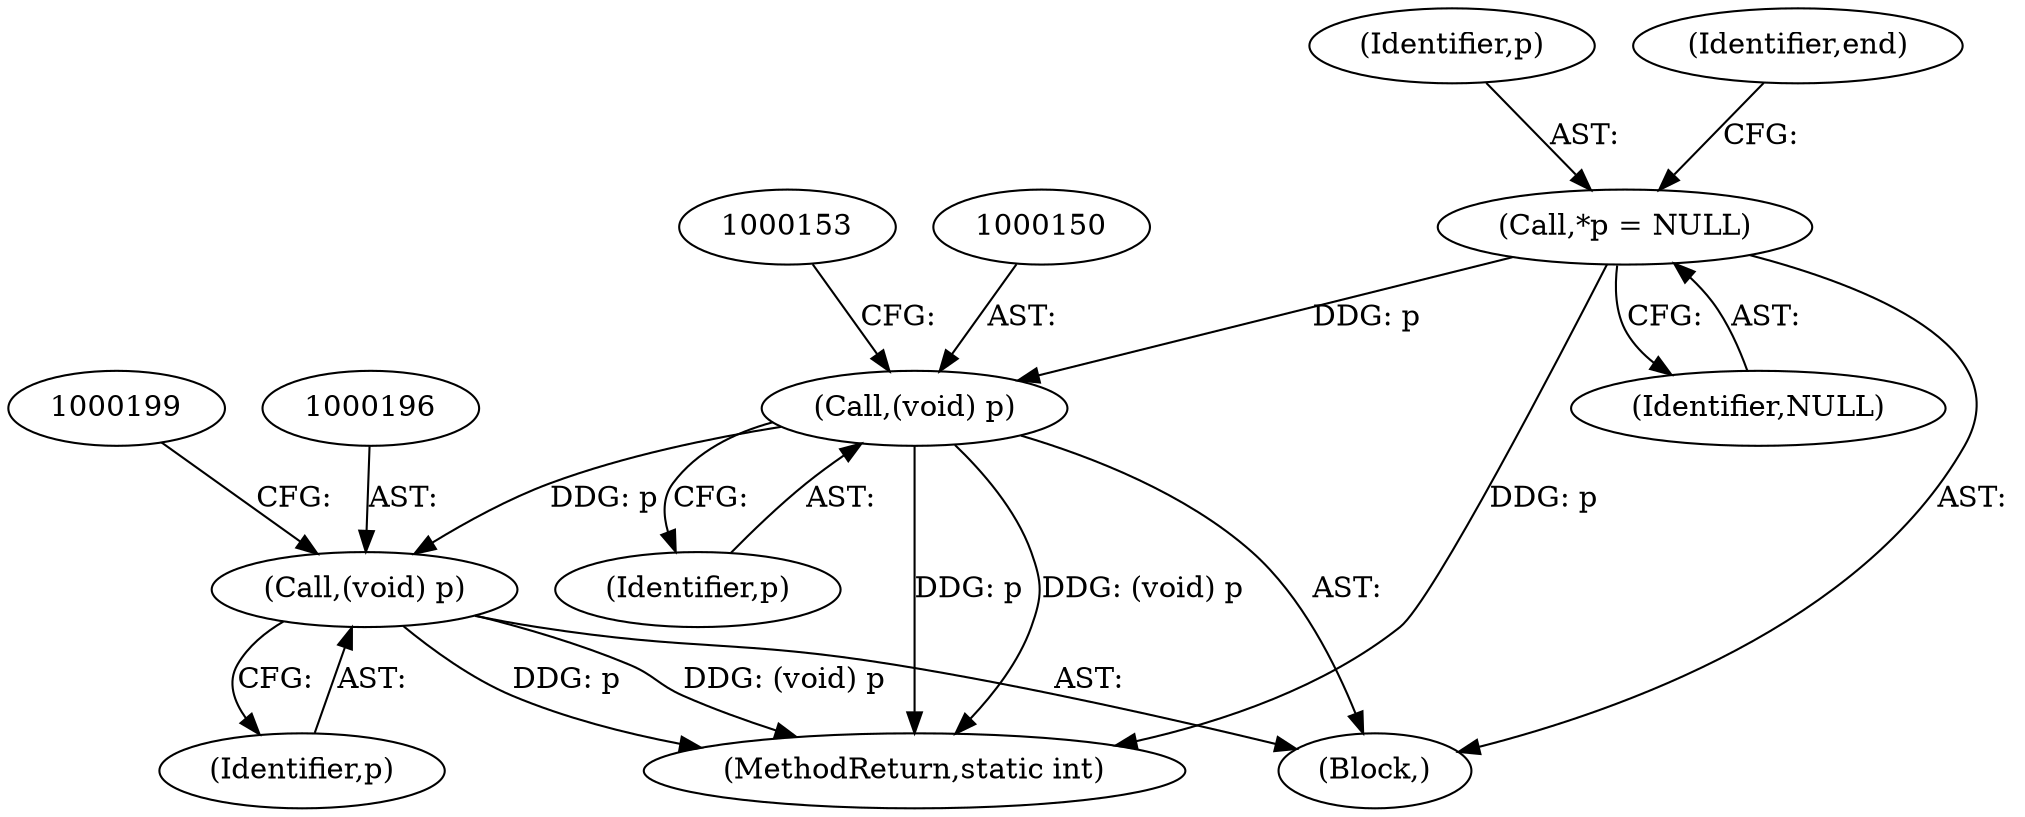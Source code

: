 digraph "0_mbedtls_027f84c69f4ef30c0693832a6c396ef19e563ca1@pointer" {
"1000123" [label="(Call,*p = NULL)"];
"1000149" [label="(Call,(void) p)"];
"1000195" [label="(Call,(void) p)"];
"1000149" [label="(Call,(void) p)"];
"1000195" [label="(Call,(void) p)"];
"1000124" [label="(Identifier,p)"];
"1000125" [label="(Identifier,NULL)"];
"1000760" [label="(MethodReturn,static int)"];
"1000128" [label="(Identifier,end)"];
"1000112" [label="(Block,)"];
"1000151" [label="(Identifier,p)"];
"1000197" [label="(Identifier,p)"];
"1000123" [label="(Call,*p = NULL)"];
"1000123" -> "1000112"  [label="AST: "];
"1000123" -> "1000125"  [label="CFG: "];
"1000124" -> "1000123"  [label="AST: "];
"1000125" -> "1000123"  [label="AST: "];
"1000128" -> "1000123"  [label="CFG: "];
"1000123" -> "1000760"  [label="DDG: p"];
"1000123" -> "1000149"  [label="DDG: p"];
"1000149" -> "1000112"  [label="AST: "];
"1000149" -> "1000151"  [label="CFG: "];
"1000150" -> "1000149"  [label="AST: "];
"1000151" -> "1000149"  [label="AST: "];
"1000153" -> "1000149"  [label="CFG: "];
"1000149" -> "1000760"  [label="DDG: p"];
"1000149" -> "1000760"  [label="DDG: (void) p"];
"1000149" -> "1000195"  [label="DDG: p"];
"1000195" -> "1000112"  [label="AST: "];
"1000195" -> "1000197"  [label="CFG: "];
"1000196" -> "1000195"  [label="AST: "];
"1000197" -> "1000195"  [label="AST: "];
"1000199" -> "1000195"  [label="CFG: "];
"1000195" -> "1000760"  [label="DDG: (void) p"];
"1000195" -> "1000760"  [label="DDG: p"];
}
